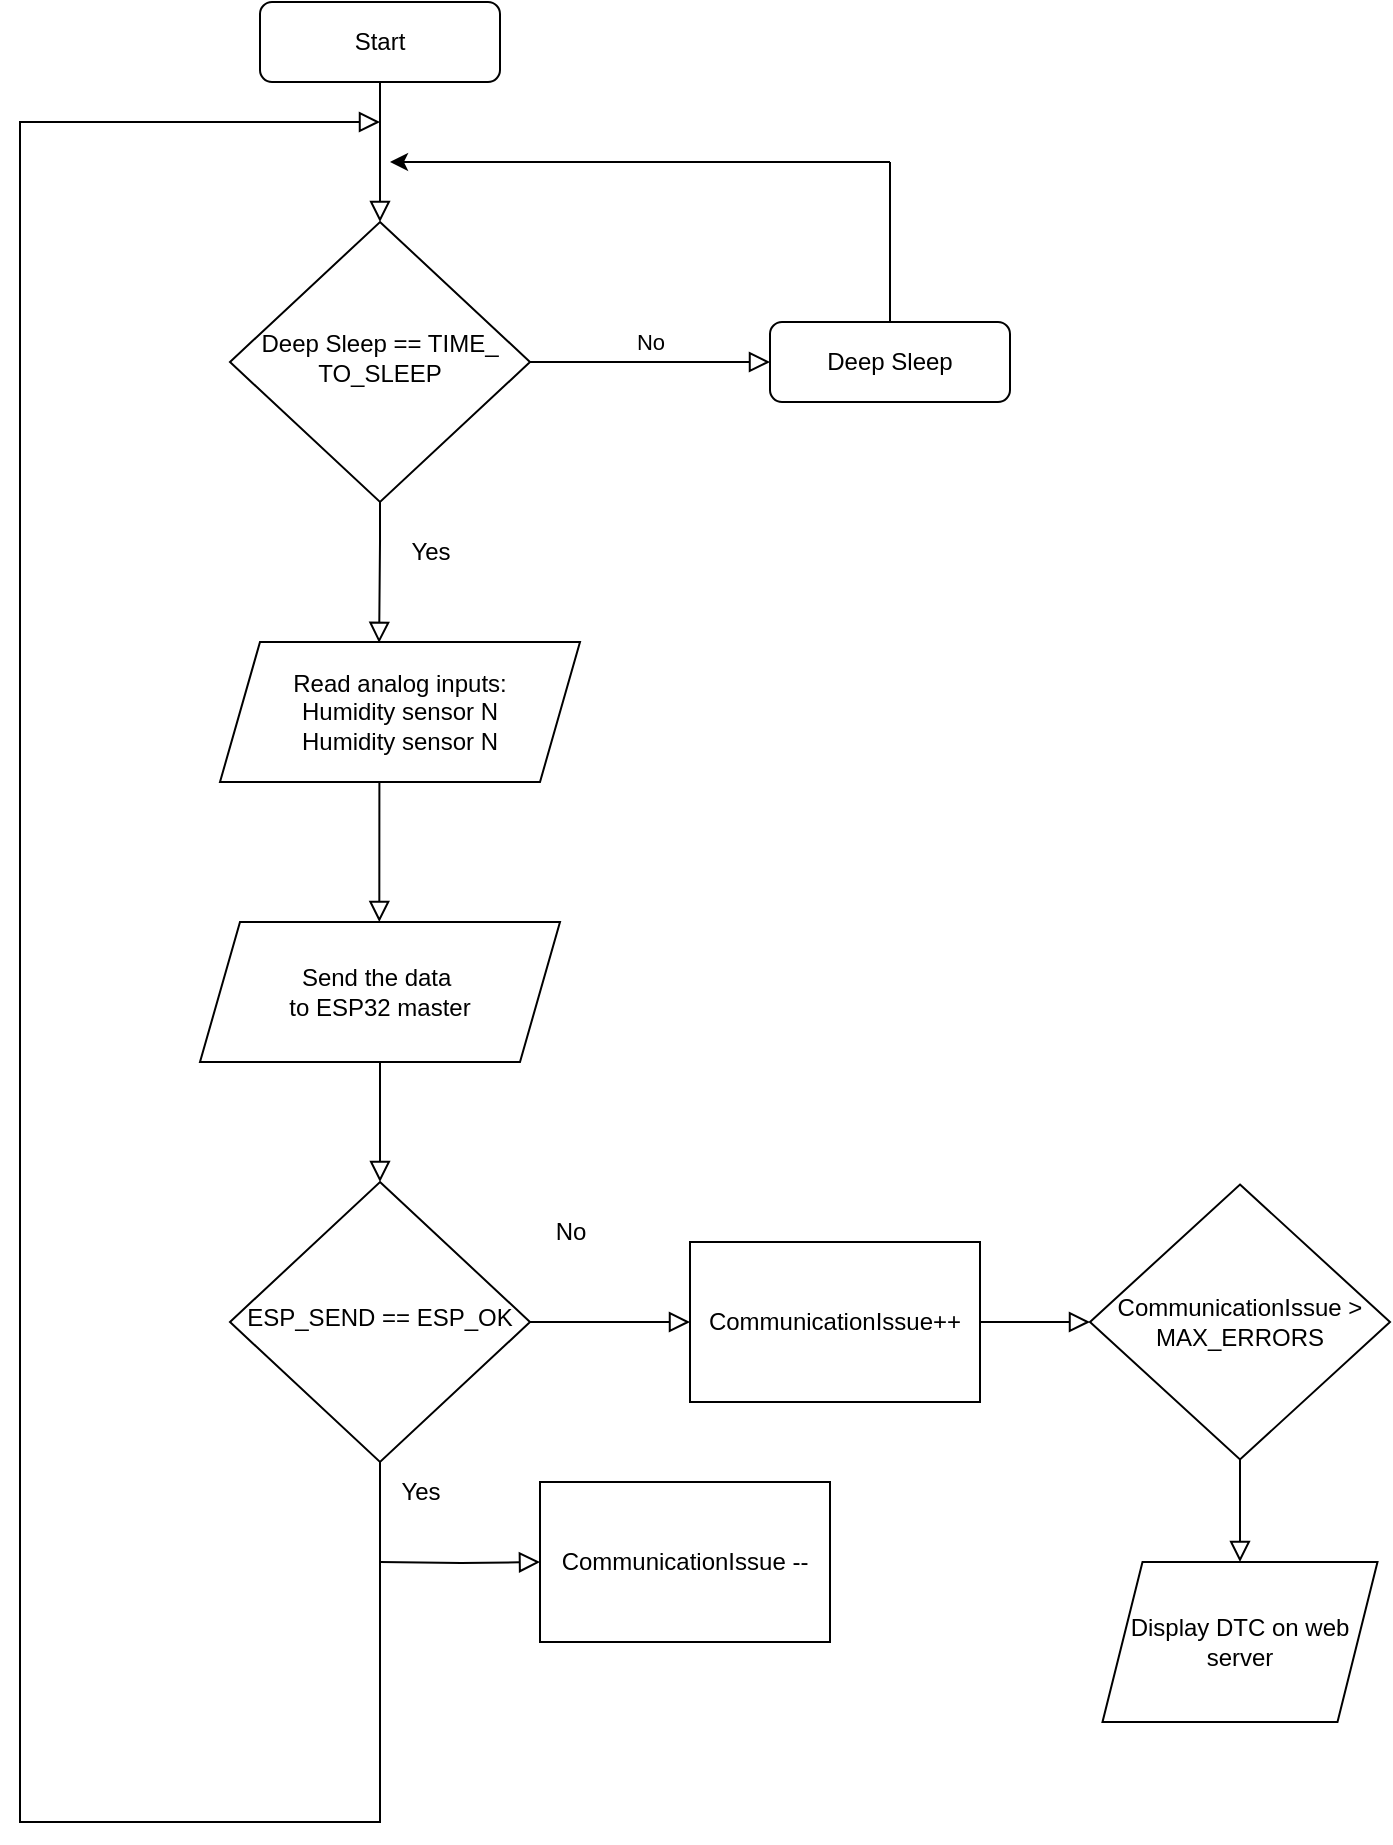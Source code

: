 <mxfile version="24.7.16">
  <diagram id="C5RBs43oDa-KdzZeNtuy" name="Page-1">
    <mxGraphModel dx="2206" dy="1188" grid="1" gridSize="10" guides="1" tooltips="1" connect="1" arrows="1" fold="1" page="1" pageScale="1" pageWidth="827" pageHeight="1169" math="0" shadow="0">
      <root>
        <mxCell id="WIyWlLk6GJQsqaUBKTNV-0" />
        <mxCell id="WIyWlLk6GJQsqaUBKTNV-1" parent="WIyWlLk6GJQsqaUBKTNV-0" />
        <mxCell id="WIyWlLk6GJQsqaUBKTNV-2" value="" style="rounded=0;html=1;jettySize=auto;orthogonalLoop=1;fontSize=11;endArrow=block;endFill=0;endSize=8;strokeWidth=1;shadow=0;labelBackgroundColor=none;edgeStyle=orthogonalEdgeStyle;" parent="WIyWlLk6GJQsqaUBKTNV-1" source="WIyWlLk6GJQsqaUBKTNV-3" target="WIyWlLk6GJQsqaUBKTNV-6" edge="1">
          <mxGeometry relative="1" as="geometry">
            <Array as="points">
              <mxPoint x="220" y="160" />
              <mxPoint x="220" y="160" />
            </Array>
          </mxGeometry>
        </mxCell>
        <mxCell id="WIyWlLk6GJQsqaUBKTNV-3" value="Start" style="rounded=1;whiteSpace=wrap;html=1;fontSize=12;glass=0;strokeWidth=1;shadow=0;" parent="WIyWlLk6GJQsqaUBKTNV-1" vertex="1">
          <mxGeometry x="160" y="70" width="120" height="40" as="geometry" />
        </mxCell>
        <mxCell id="WIyWlLk6GJQsqaUBKTNV-5" value="No" style="edgeStyle=orthogonalEdgeStyle;rounded=0;html=1;jettySize=auto;orthogonalLoop=1;fontSize=11;endArrow=block;endFill=0;endSize=8;strokeWidth=1;shadow=0;labelBackgroundColor=none;" parent="WIyWlLk6GJQsqaUBKTNV-1" source="WIyWlLk6GJQsqaUBKTNV-6" target="WIyWlLk6GJQsqaUBKTNV-7" edge="1">
          <mxGeometry y="10" relative="1" as="geometry">
            <mxPoint as="offset" />
            <Array as="points">
              <mxPoint x="385" y="250" />
              <mxPoint x="385" y="250" />
            </Array>
          </mxGeometry>
        </mxCell>
        <mxCell id="WIyWlLk6GJQsqaUBKTNV-6" value="Deep Sleep == TIME_&lt;div&gt;TO_SLEEP&lt;/div&gt;" style="rhombus;whiteSpace=wrap;html=1;shadow=0;fontFamily=Helvetica;fontSize=12;align=center;strokeWidth=1;spacing=6;spacingTop=-4;" parent="WIyWlLk6GJQsqaUBKTNV-1" vertex="1">
          <mxGeometry x="145" y="180" width="150" height="140" as="geometry" />
        </mxCell>
        <mxCell id="WIyWlLk6GJQsqaUBKTNV-7" value="Deep Sleep" style="rounded=1;whiteSpace=wrap;html=1;fontSize=12;glass=0;strokeWidth=1;shadow=0;" parent="WIyWlLk6GJQsqaUBKTNV-1" vertex="1">
          <mxGeometry x="415" y="230" width="120" height="40" as="geometry" />
        </mxCell>
        <mxCell id="GXcp6RzqVgBk8jhXjUhr-2" value="&lt;div&gt;&lt;br&gt;&lt;/div&gt;Read analog inputs:&lt;div&gt;Humidity sensor N&lt;/div&gt;&lt;div&gt;Humidity sensor N&lt;/div&gt;&lt;div&gt;&lt;br&gt;&lt;/div&gt;" style="shape=parallelogram;perimeter=parallelogramPerimeter;whiteSpace=wrap;html=1;fixedSize=1;" vertex="1" parent="WIyWlLk6GJQsqaUBKTNV-1">
          <mxGeometry x="140" y="390" width="180" height="70" as="geometry" />
        </mxCell>
        <mxCell id="GXcp6RzqVgBk8jhXjUhr-5" value="" style="endArrow=none;html=1;rounded=0;exitX=0.5;exitY=0;exitDx=0;exitDy=0;" edge="1" parent="WIyWlLk6GJQsqaUBKTNV-1" source="WIyWlLk6GJQsqaUBKTNV-7">
          <mxGeometry width="50" height="50" relative="1" as="geometry">
            <mxPoint x="475" y="200" as="sourcePoint" />
            <mxPoint x="475" y="150" as="targetPoint" />
          </mxGeometry>
        </mxCell>
        <mxCell id="GXcp6RzqVgBk8jhXjUhr-7" value="" style="endArrow=classic;html=1;rounded=0;" edge="1" parent="WIyWlLk6GJQsqaUBKTNV-1">
          <mxGeometry width="50" height="50" relative="1" as="geometry">
            <mxPoint x="475" y="150" as="sourcePoint" />
            <mxPoint x="225" y="150" as="targetPoint" />
          </mxGeometry>
        </mxCell>
        <mxCell id="GXcp6RzqVgBk8jhXjUhr-11" value="Send the data&amp;nbsp;&lt;div&gt;to ESP32 master&lt;/div&gt;" style="shape=parallelogram;perimeter=parallelogramPerimeter;whiteSpace=wrap;html=1;fixedSize=1;" vertex="1" parent="WIyWlLk6GJQsqaUBKTNV-1">
          <mxGeometry x="130" y="530" width="180" height="70" as="geometry" />
        </mxCell>
        <mxCell id="GXcp6RzqVgBk8jhXjUhr-13" value="ESP_SEND == ESP_OK" style="rhombus;whiteSpace=wrap;html=1;shadow=0;fontFamily=Helvetica;fontSize=12;align=center;strokeWidth=1;spacing=6;spacingTop=-4;" vertex="1" parent="WIyWlLk6GJQsqaUBKTNV-1">
          <mxGeometry x="145" y="660" width="150" height="140" as="geometry" />
        </mxCell>
        <mxCell id="GXcp6RzqVgBk8jhXjUhr-24" value="" style="rounded=0;html=1;jettySize=auto;orthogonalLoop=1;fontSize=11;endArrow=block;endFill=0;endSize=8;strokeWidth=1;shadow=0;labelBackgroundColor=none;edgeStyle=orthogonalEdgeStyle;entryX=0.5;entryY=0;entryDx=0;entryDy=0;exitX=0.5;exitY=1;exitDx=0;exitDy=0;" edge="1" parent="WIyWlLk6GJQsqaUBKTNV-1" source="GXcp6RzqVgBk8jhXjUhr-11" target="GXcp6RzqVgBk8jhXjUhr-13">
          <mxGeometry x="-0.716" y="25" relative="1" as="geometry">
            <mxPoint as="offset" />
            <mxPoint x="220" y="602" as="sourcePoint" />
            <mxPoint x="219.92" y="655" as="targetPoint" />
            <Array as="points" />
          </mxGeometry>
        </mxCell>
        <mxCell id="GXcp6RzqVgBk8jhXjUhr-25" value="" style="rounded=0;html=1;jettySize=auto;orthogonalLoop=1;fontSize=11;endArrow=block;endFill=0;endSize=8;strokeWidth=1;shadow=0;labelBackgroundColor=none;edgeStyle=orthogonalEdgeStyle;exitX=0.5;exitY=1;exitDx=0;exitDy=0;entryX=0.5;entryY=0;entryDx=0;entryDy=0;" edge="1" parent="WIyWlLk6GJQsqaUBKTNV-1" source="GXcp6RzqVgBk8jhXjUhr-2">
          <mxGeometry x="-0.716" y="25" relative="1" as="geometry">
            <mxPoint as="offset" />
            <mxPoint x="219.66" y="475" as="sourcePoint" />
            <mxPoint x="219.66" y="530" as="targetPoint" />
            <Array as="points">
              <mxPoint x="220" y="460" />
            </Array>
          </mxGeometry>
        </mxCell>
        <mxCell id="GXcp6RzqVgBk8jhXjUhr-26" value="" style="rounded=0;html=1;jettySize=auto;orthogonalLoop=1;fontSize=11;endArrow=block;endFill=0;endSize=8;strokeWidth=1;shadow=0;labelBackgroundColor=none;edgeStyle=orthogonalEdgeStyle;entryX=0.442;entryY=0.006;entryDx=0;entryDy=0;exitX=0.5;exitY=1;exitDx=0;exitDy=0;entryPerimeter=0;" edge="1" parent="WIyWlLk6GJQsqaUBKTNV-1" source="WIyWlLk6GJQsqaUBKTNV-6" target="GXcp6RzqVgBk8jhXjUhr-2">
          <mxGeometry x="-0.716" y="25" relative="1" as="geometry">
            <mxPoint as="offset" />
            <mxPoint x="219" y="330" as="sourcePoint" />
            <mxPoint x="219.29" y="385" as="targetPoint" />
            <Array as="points">
              <mxPoint x="220" y="340" />
              <mxPoint x="220" y="340" />
            </Array>
          </mxGeometry>
        </mxCell>
        <mxCell id="GXcp6RzqVgBk8jhXjUhr-27" value="Yes" style="text;html=1;align=center;verticalAlign=middle;resizable=0;points=[];autosize=1;strokeColor=none;fillColor=none;" vertex="1" parent="WIyWlLk6GJQsqaUBKTNV-1">
          <mxGeometry x="225" y="330" width="40" height="30" as="geometry" />
        </mxCell>
        <mxCell id="GXcp6RzqVgBk8jhXjUhr-31" value="" style="rounded=0;html=1;jettySize=auto;orthogonalLoop=1;fontSize=11;endArrow=block;endFill=0;endSize=8;strokeWidth=1;shadow=0;labelBackgroundColor=none;edgeStyle=orthogonalEdgeStyle;exitX=0.5;exitY=1;exitDx=0;exitDy=0;" edge="1" parent="WIyWlLk6GJQsqaUBKTNV-1" source="GXcp6RzqVgBk8jhXjUhr-13">
          <mxGeometry x="-0.716" y="25" relative="1" as="geometry">
            <mxPoint as="offset" />
            <mxPoint x="219.58" y="810" as="sourcePoint" />
            <mxPoint x="220" y="130" as="targetPoint" />
            <Array as="points">
              <mxPoint x="220" y="980" />
              <mxPoint x="40" y="980" />
            </Array>
          </mxGeometry>
        </mxCell>
        <mxCell id="GXcp6RzqVgBk8jhXjUhr-32" value="No" style="text;html=1;align=center;verticalAlign=middle;resizable=0;points=[];autosize=1;strokeColor=none;fillColor=none;" vertex="1" parent="WIyWlLk6GJQsqaUBKTNV-1">
          <mxGeometry x="295" y="670" width="40" height="30" as="geometry" />
        </mxCell>
        <mxCell id="GXcp6RzqVgBk8jhXjUhr-33" value="" style="rounded=0;html=1;jettySize=auto;orthogonalLoop=1;fontSize=11;endArrow=block;endFill=0;endSize=8;strokeWidth=1;shadow=0;labelBackgroundColor=none;edgeStyle=orthogonalEdgeStyle;exitX=1;exitY=0.5;exitDx=0;exitDy=0;entryX=0;entryY=0.5;entryDx=0;entryDy=0;" edge="1" parent="WIyWlLk6GJQsqaUBKTNV-1" source="GXcp6RzqVgBk8jhXjUhr-13" target="GXcp6RzqVgBk8jhXjUhr-34">
          <mxGeometry x="-0.716" y="25" relative="1" as="geometry">
            <mxPoint as="offset" />
            <mxPoint x="314.96" y="730" as="sourcePoint" />
            <mxPoint x="375" y="730" as="targetPoint" />
            <Array as="points" />
          </mxGeometry>
        </mxCell>
        <mxCell id="GXcp6RzqVgBk8jhXjUhr-34" value="CommunicationIssue++" style="rounded=0;whiteSpace=wrap;html=1;" vertex="1" parent="WIyWlLk6GJQsqaUBKTNV-1">
          <mxGeometry x="375" y="690" width="145" height="80" as="geometry" />
        </mxCell>
        <mxCell id="GXcp6RzqVgBk8jhXjUhr-36" value="" style="rounded=0;html=1;jettySize=auto;orthogonalLoop=1;fontSize=11;endArrow=block;endFill=0;endSize=8;strokeWidth=1;shadow=0;labelBackgroundColor=none;edgeStyle=orthogonalEdgeStyle;exitX=1;exitY=0.5;exitDx=0;exitDy=0;entryX=0;entryY=0.5;entryDx=0;entryDy=0;" edge="1" parent="WIyWlLk6GJQsqaUBKTNV-1" source="GXcp6RzqVgBk8jhXjUhr-34" target="GXcp6RzqVgBk8jhXjUhr-37">
          <mxGeometry x="-0.716" y="25" relative="1" as="geometry">
            <mxPoint as="offset" />
            <mxPoint x="555" y="729.58" as="sourcePoint" />
            <mxPoint x="615" y="730" as="targetPoint" />
            <Array as="points" />
          </mxGeometry>
        </mxCell>
        <mxCell id="GXcp6RzqVgBk8jhXjUhr-37" value="CommunicationIssue &amp;gt; MAX_ERRORS" style="rhombus;whiteSpace=wrap;html=1;" vertex="1" parent="WIyWlLk6GJQsqaUBKTNV-1">
          <mxGeometry x="575" y="661.25" width="150" height="137.5" as="geometry" />
        </mxCell>
        <mxCell id="GXcp6RzqVgBk8jhXjUhr-40" value="" style="rounded=0;html=1;jettySize=auto;orthogonalLoop=1;fontSize=11;endArrow=block;endFill=0;endSize=8;strokeWidth=1;shadow=0;labelBackgroundColor=none;edgeStyle=orthogonalEdgeStyle;exitX=0.5;exitY=1;exitDx=0;exitDy=0;entryX=0.5;entryY=0;entryDx=0;entryDy=0;" edge="1" parent="WIyWlLk6GJQsqaUBKTNV-1" source="GXcp6RzqVgBk8jhXjUhr-37" target="GXcp6RzqVgBk8jhXjUhr-44">
          <mxGeometry x="-0.716" y="25" relative="1" as="geometry">
            <mxPoint as="offset" />
            <mxPoint x="649.52" y="810" as="sourcePoint" />
            <mxPoint x="650" y="850" as="targetPoint" />
            <Array as="points" />
          </mxGeometry>
        </mxCell>
        <mxCell id="GXcp6RzqVgBk8jhXjUhr-44" value="Display DTC on web server" style="shape=parallelogram;perimeter=parallelogramPerimeter;whiteSpace=wrap;html=1;fixedSize=1;" vertex="1" parent="WIyWlLk6GJQsqaUBKTNV-1">
          <mxGeometry x="581.25" y="850" width="137.5" height="80" as="geometry" />
        </mxCell>
        <mxCell id="GXcp6RzqVgBk8jhXjUhr-45" value="Yes" style="text;html=1;align=center;verticalAlign=middle;resizable=0;points=[];autosize=1;strokeColor=none;fillColor=none;" vertex="1" parent="WIyWlLk6GJQsqaUBKTNV-1">
          <mxGeometry x="220" y="800" width="40" height="30" as="geometry" />
        </mxCell>
        <mxCell id="GXcp6RzqVgBk8jhXjUhr-46" value="" style="rounded=0;html=1;jettySize=auto;orthogonalLoop=1;fontSize=11;endArrow=block;endFill=0;endSize=8;strokeWidth=1;shadow=0;labelBackgroundColor=none;edgeStyle=orthogonalEdgeStyle;exitX=1;exitY=0.5;exitDx=0;exitDy=0;entryX=0;entryY=0.5;entryDx=0;entryDy=0;" edge="1" parent="WIyWlLk6GJQsqaUBKTNV-1" target="GXcp6RzqVgBk8jhXjUhr-47">
          <mxGeometry x="-0.716" y="25" relative="1" as="geometry">
            <mxPoint as="offset" />
            <mxPoint x="220" y="850" as="sourcePoint" />
            <mxPoint x="300" y="850" as="targetPoint" />
            <Array as="points" />
          </mxGeometry>
        </mxCell>
        <mxCell id="GXcp6RzqVgBk8jhXjUhr-47" value="CommunicationIssue --" style="rounded=0;whiteSpace=wrap;html=1;" vertex="1" parent="WIyWlLk6GJQsqaUBKTNV-1">
          <mxGeometry x="300" y="810" width="145" height="80" as="geometry" />
        </mxCell>
      </root>
    </mxGraphModel>
  </diagram>
</mxfile>
